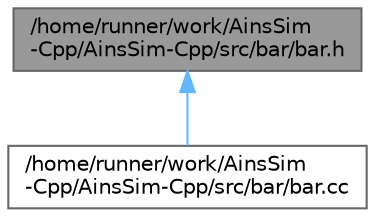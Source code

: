 digraph "/home/runner/work/AinsSim-Cpp/AinsSim-Cpp/src/bar/bar.h"
{
 // LATEX_PDF_SIZE
  bgcolor="transparent";
  edge [fontname=Helvetica,fontsize=10,labelfontname=Helvetica,labelfontsize=10];
  node [fontname=Helvetica,fontsize=10,shape=box,height=0.2,width=0.4];
  Node1 [id="Node000001",label="/home/runner/work/AinsSim\l-Cpp/AinsSim-Cpp/src/bar/bar.h",height=0.2,width=0.4,color="gray40", fillcolor="grey60", style="filled", fontcolor="black",tooltip=" "];
  Node1 -> Node2 [id="edge1_Node000001_Node000002",dir="back",color="steelblue1",style="solid",tooltip=" "];
  Node2 [id="Node000002",label="/home/runner/work/AinsSim\l-Cpp/AinsSim-Cpp/src/bar/bar.cc",height=0.2,width=0.4,color="grey40", fillcolor="white", style="filled",URL="$bar_8cc.html",tooltip=" "];
}
